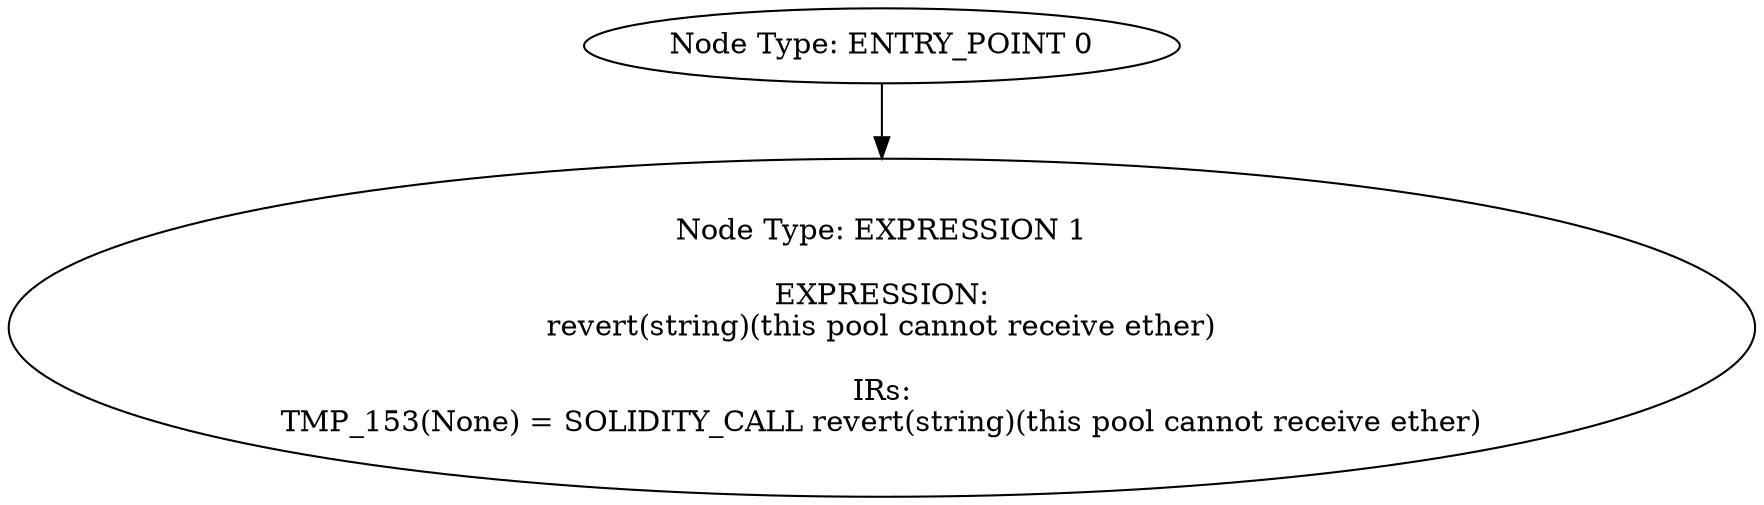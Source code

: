 digraph{
0[label="Node Type: ENTRY_POINT 0
"];
0->1;
1[label="Node Type: EXPRESSION 1

EXPRESSION:
revert(string)(this pool cannot receive ether)

IRs:
TMP_153(None) = SOLIDITY_CALL revert(string)(this pool cannot receive ether)"];
}
